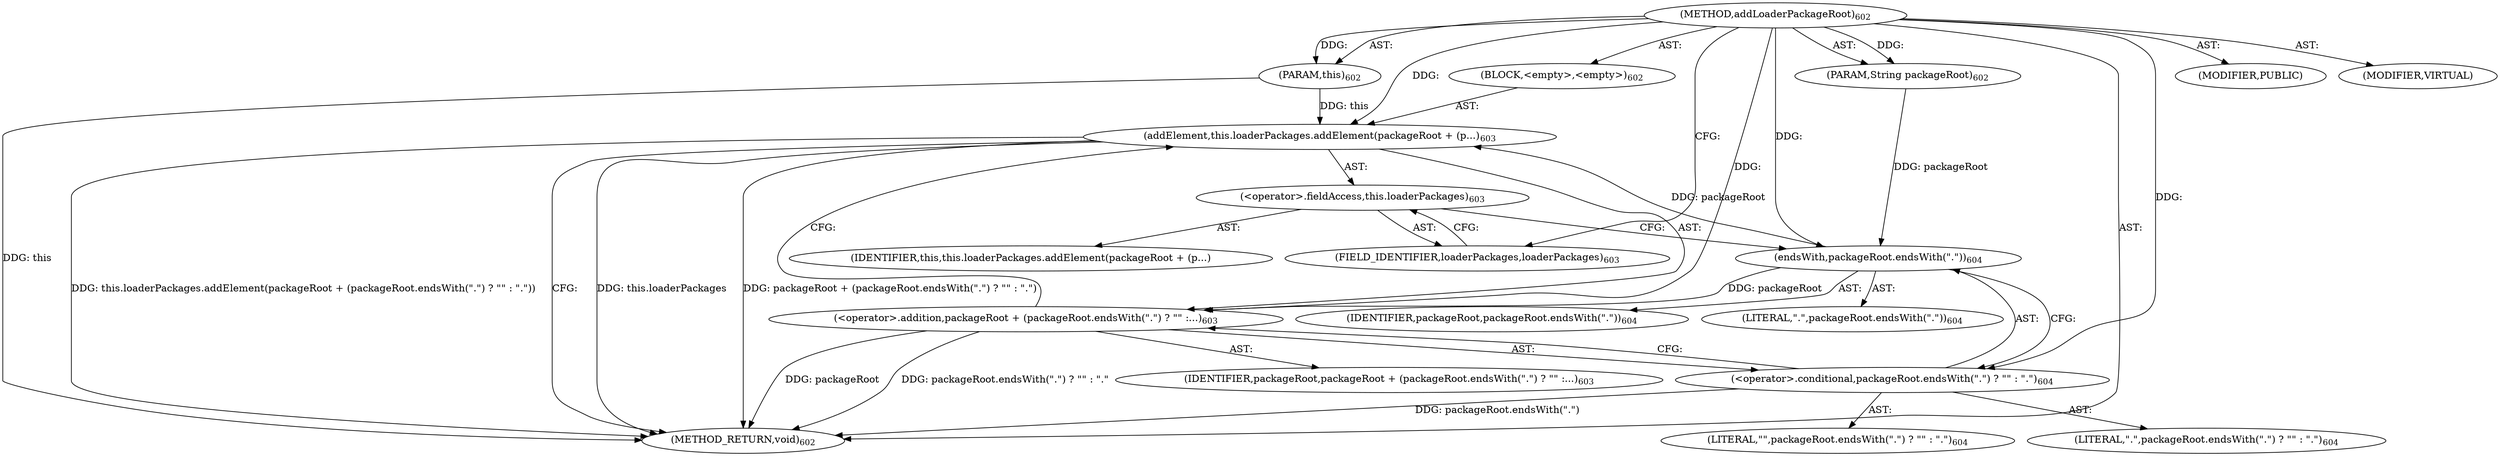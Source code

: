 digraph "addLoaderPackageRoot" {  
"111669149718" [label = <(METHOD,addLoaderPackageRoot)<SUB>602</SUB>> ]
"115964117052" [label = <(PARAM,this)<SUB>602</SUB>> ]
"115964117053" [label = <(PARAM,String packageRoot)<SUB>602</SUB>> ]
"25769803826" [label = <(BLOCK,&lt;empty&gt;,&lt;empty&gt;)<SUB>602</SUB>> ]
"30064771324" [label = <(addElement,this.loaderPackages.addElement(packageRoot + (p...)<SUB>603</SUB>> ]
"30064771325" [label = <(&lt;operator&gt;.fieldAccess,this.loaderPackages)<SUB>603</SUB>> ]
"68719476967" [label = <(IDENTIFIER,this,this.loaderPackages.addElement(packageRoot + (p...)> ]
"55834574928" [label = <(FIELD_IDENTIFIER,loaderPackages,loaderPackages)<SUB>603</SUB>> ]
"30064771326" [label = <(&lt;operator&gt;.addition,packageRoot + (packageRoot.endsWith(&quot;.&quot;) ? &quot;&quot; :...)<SUB>603</SUB>> ]
"68719476968" [label = <(IDENTIFIER,packageRoot,packageRoot + (packageRoot.endsWith(&quot;.&quot;) ? &quot;&quot; :...)<SUB>603</SUB>> ]
"30064771327" [label = <(&lt;operator&gt;.conditional,packageRoot.endsWith(&quot;.&quot;) ? &quot;&quot; : &quot;.&quot;)<SUB>604</SUB>> ]
"30064771328" [label = <(endsWith,packageRoot.endsWith(&quot;.&quot;))<SUB>604</SUB>> ]
"68719476969" [label = <(IDENTIFIER,packageRoot,packageRoot.endsWith(&quot;.&quot;))<SUB>604</SUB>> ]
"90194313265" [label = <(LITERAL,&quot;.&quot;,packageRoot.endsWith(&quot;.&quot;))<SUB>604</SUB>> ]
"90194313266" [label = <(LITERAL,&quot;&quot;,packageRoot.endsWith(&quot;.&quot;) ? &quot;&quot; : &quot;.&quot;)<SUB>604</SUB>> ]
"90194313267" [label = <(LITERAL,&quot;.&quot;,packageRoot.endsWith(&quot;.&quot;) ? &quot;&quot; : &quot;.&quot;)<SUB>604</SUB>> ]
"133143986241" [label = <(MODIFIER,PUBLIC)> ]
"133143986242" [label = <(MODIFIER,VIRTUAL)> ]
"128849018902" [label = <(METHOD_RETURN,void)<SUB>602</SUB>> ]
  "111669149718" -> "115964117052"  [ label = "AST: "] 
  "111669149718" -> "115964117053"  [ label = "AST: "] 
  "111669149718" -> "25769803826"  [ label = "AST: "] 
  "111669149718" -> "133143986241"  [ label = "AST: "] 
  "111669149718" -> "133143986242"  [ label = "AST: "] 
  "111669149718" -> "128849018902"  [ label = "AST: "] 
  "25769803826" -> "30064771324"  [ label = "AST: "] 
  "30064771324" -> "30064771325"  [ label = "AST: "] 
  "30064771324" -> "30064771326"  [ label = "AST: "] 
  "30064771325" -> "68719476967"  [ label = "AST: "] 
  "30064771325" -> "55834574928"  [ label = "AST: "] 
  "30064771326" -> "68719476968"  [ label = "AST: "] 
  "30064771326" -> "30064771327"  [ label = "AST: "] 
  "30064771327" -> "30064771328"  [ label = "AST: "] 
  "30064771327" -> "90194313266"  [ label = "AST: "] 
  "30064771327" -> "90194313267"  [ label = "AST: "] 
  "30064771328" -> "68719476969"  [ label = "AST: "] 
  "30064771328" -> "90194313265"  [ label = "AST: "] 
  "30064771324" -> "128849018902"  [ label = "CFG: "] 
  "30064771325" -> "30064771328"  [ label = "CFG: "] 
  "30064771326" -> "30064771324"  [ label = "CFG: "] 
  "55834574928" -> "30064771325"  [ label = "CFG: "] 
  "30064771327" -> "30064771326"  [ label = "CFG: "] 
  "30064771328" -> "30064771327"  [ label = "CFG: "] 
  "111669149718" -> "55834574928"  [ label = "CFG: "] 
  "115964117052" -> "128849018902"  [ label = "DDG: this"] 
  "30064771324" -> "128849018902"  [ label = "DDG: this.loaderPackages"] 
  "30064771326" -> "128849018902"  [ label = "DDG: packageRoot"] 
  "30064771327" -> "128849018902"  [ label = "DDG: packageRoot.endsWith(&quot;.&quot;)"] 
  "30064771326" -> "128849018902"  [ label = "DDG: packageRoot.endsWith(&quot;.&quot;) ? &quot;&quot; : &quot;.&quot;"] 
  "30064771324" -> "128849018902"  [ label = "DDG: packageRoot + (packageRoot.endsWith(&quot;.&quot;) ? &quot;&quot; : &quot;.&quot;)"] 
  "30064771324" -> "128849018902"  [ label = "DDG: this.loaderPackages.addElement(packageRoot + (packageRoot.endsWith(&quot;.&quot;) ? &quot;&quot; : &quot;.&quot;))"] 
  "111669149718" -> "115964117052"  [ label = "DDG: "] 
  "111669149718" -> "115964117053"  [ label = "DDG: "] 
  "115964117052" -> "30064771324"  [ label = "DDG: this"] 
  "30064771328" -> "30064771324"  [ label = "DDG: packageRoot"] 
  "111669149718" -> "30064771324"  [ label = "DDG: "] 
  "30064771328" -> "30064771326"  [ label = "DDG: packageRoot"] 
  "111669149718" -> "30064771326"  [ label = "DDG: "] 
  "111669149718" -> "30064771327"  [ label = "DDG: "] 
  "115964117053" -> "30064771328"  [ label = "DDG: packageRoot"] 
  "111669149718" -> "30064771328"  [ label = "DDG: "] 
}
